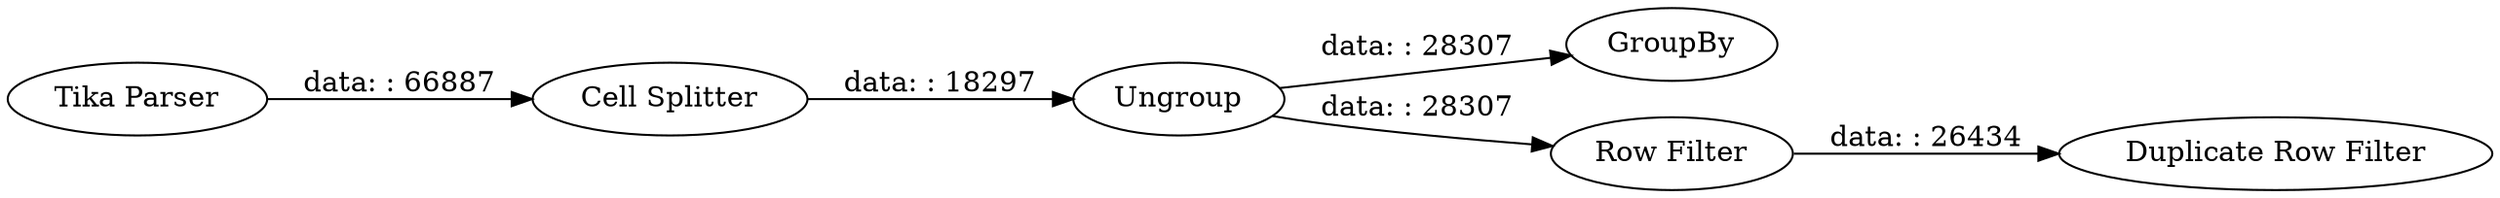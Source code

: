 digraph {
	"2281351359812287565_8" [label="Cell Splitter"]
	"2281351359812287565_1" [label="Tika Parser"]
	"2281351359812287565_15" [label=GroupBy]
	"2281351359812287565_13" [label="Row Filter"]
	"2281351359812287565_9" [label=Ungroup]
	"2281351359812287565_12" [label="Duplicate Row Filter"]
	"2281351359812287565_9" -> "2281351359812287565_15" [label="data: : 28307"]
	"2281351359812287565_8" -> "2281351359812287565_9" [label="data: : 18297"]
	"2281351359812287565_13" -> "2281351359812287565_12" [label="data: : 26434"]
	"2281351359812287565_1" -> "2281351359812287565_8" [label="data: : 66887"]
	"2281351359812287565_9" -> "2281351359812287565_13" [label="data: : 28307"]
	rankdir=LR
}

